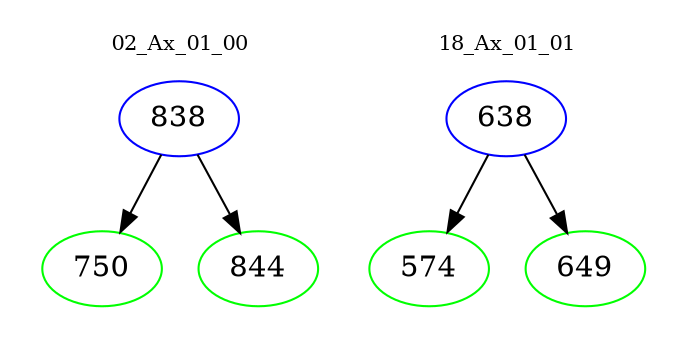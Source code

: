 digraph{
subgraph cluster_0 {
color = white
label = "02_Ax_01_00";
fontsize=10;
T0_838 [label="838", color="blue"]
T0_838 -> T0_750 [color="black"]
T0_750 [label="750", color="green"]
T0_838 -> T0_844 [color="black"]
T0_844 [label="844", color="green"]
}
subgraph cluster_1 {
color = white
label = "18_Ax_01_01";
fontsize=10;
T1_638 [label="638", color="blue"]
T1_638 -> T1_574 [color="black"]
T1_574 [label="574", color="green"]
T1_638 -> T1_649 [color="black"]
T1_649 [label="649", color="green"]
}
}
